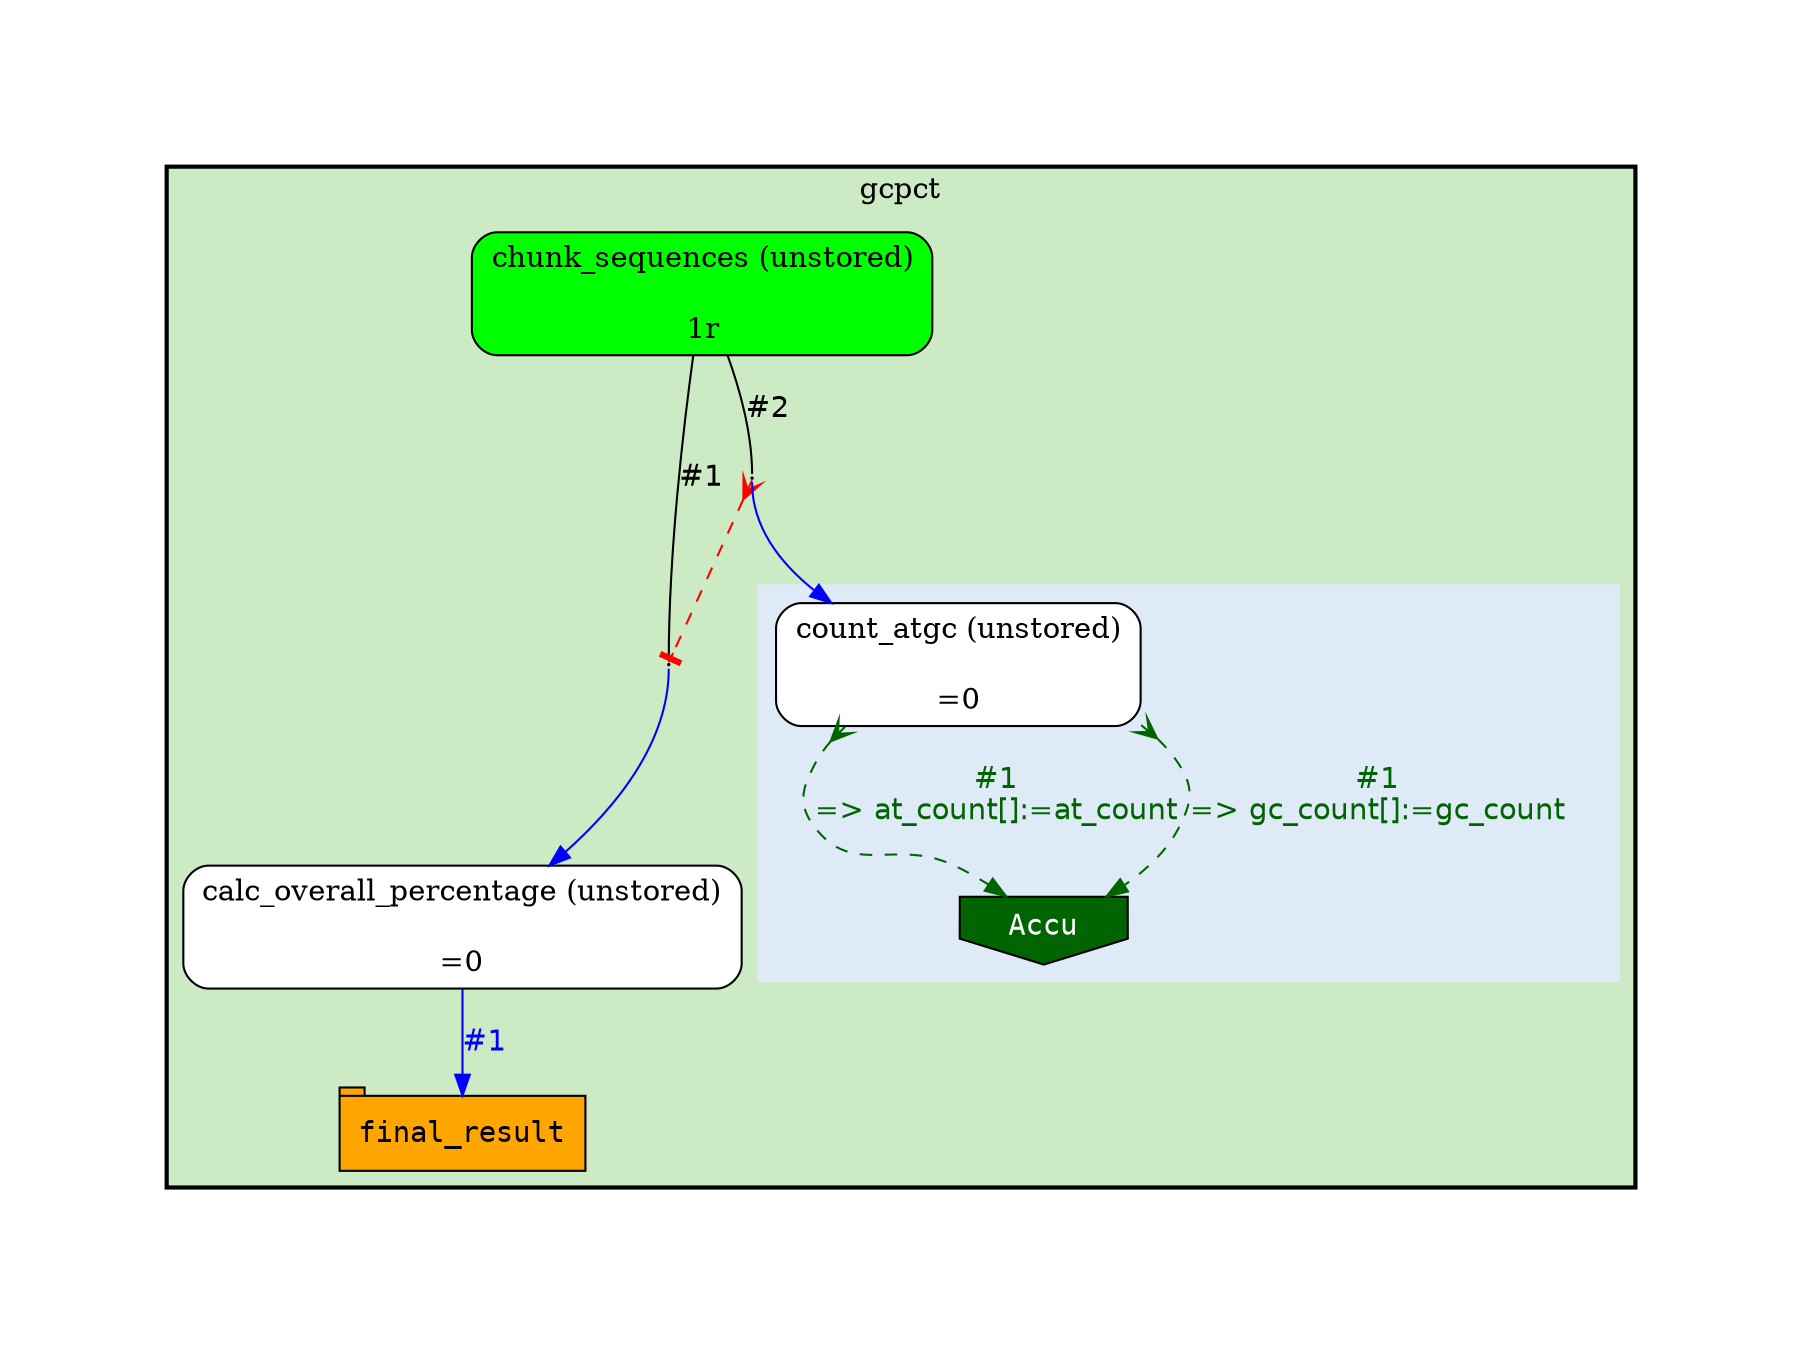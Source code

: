 digraph test {
	ratio="compress"; concentrate = "true"; name = "AnalysisWorkflow"; pad = "1.0";
	analysis_chunk_sequences [fillcolor="green", fontname="Times-Roman", label=<<table border="0" cellborder="0" cellspacing="0" cellpadding="1"><tr><td colspan="1">chunk_sequences (unstored)</td></tr><tr><td colspan="1"> </td></tr><tr><td bgcolor="green" width="100%">1r</td></tr></table>>, shape="Mrecord", style="filled"];
	dfr_p1_mp [fixedsize="1", height="0.01", label="dfr_p1_mp", shape="point", width="0.01"];
	analysis_calc_overall_percentage [fillcolor="white", fontname="Times-Roman", label=<<table border="0" cellborder="0" cellspacing="0" cellpadding="1"><tr><td colspan="1">calc_overall_percentage (unstored)</td></tr><tr><td colspan="1"> </td></tr><tr><td>=0</td></tr></table>>, shape="Mrecord", style="filled"];
	table_final_result [fillcolor="orange", fontcolor="black", fontname="Courier", label=<<table border="0" cellborder="0" cellspacing="0" cellpadding="1"><tr><td colspan="1">final_result</td></tr></table>>, shape="tab", style="filled"];
	dfr_p2_mp [fixedsize="1", height="0.01", label="dfr_p2_mp", shape="point", width="0.01"];
	analysis_count_atgc [fillcolor="white", fontname="Times-Roman", label=<<table border="0" cellborder="0" cellspacing="0" cellpadding="1"><tr><td colspan="1">count_atgc (unstored)</td></tr><tr><td colspan="1"> </td></tr><tr><td>=0</td></tr></table>>, shape="Mrecord", style="filled"];
	sink_dfr_p1_mp [fillcolor="darkgreen", fontcolor="white", fontname="Courier", label="Accu", shape="invhouse", style="filled"];
	analysis_calc_overall_percentage -> table_final_result [color="blue", fontcolor="blue", fontname="Helvetica", label="#1\n"];
	analysis_chunk_sequences -> dfr_p1_mp [arrowhead="none", color="black", fontcolor="black", fontname="Helvetica", headport="n", label="#1"];
	analysis_chunk_sequences -> dfr_p2_mp [arrowhead="none", color="black", fontcolor="black", fontname="Helvetica", headport="n", label="#2"];
	analysis_count_atgc -> sink_dfr_p1_mp [arrowtail="crow", color="darkgreen", dir="both", fontcolor="darkgreen", fontname="Helvetica", label="#1\n=> at_count[]:=at_count", style="dashed"];
	analysis_count_atgc -> sink_dfr_p1_mp [arrowtail="crow", color="darkgreen", dir="both", fontcolor="darkgreen", fontname="Helvetica", label="#1\n=> gc_count[]:=gc_count", style="dashed"];
	dfr_p1_mp -> analysis_calc_overall_percentage [color="blue", fontcolor="blue", fontname="Helvetica", label="\n", tailport="s"];
	dfr_p2_mp -> analysis_count_atgc [color="blue", fontcolor="blue", fontname="Helvetica", label="\n", tailport="s"];
	dfr_p2_mp -> dfr_p1_mp [arrowhead="tee", arrowtail="crow", color="red", dir="both", style="dashed"];

subgraph cluster_gcpct {
	label="gcpct";
	style="bold,filled";
	colorscheme=pastel19;
	fillcolor=3;
	analysis_calc_overall_percentage;
	analysis_chunk_sequences;
	subgraph cluster_cl_dfr_p1_mp {
		label="";
		style="filled";
		colorscheme=blues9;
		fillcolor=2;
		color=2;
		analysis_count_atgc;
		sink_dfr_p1_mp;
		sink_dfr_p1_mp;
	}
	dfr_p1_mp;
	dfr_p2_mp;
	table_final_result;
}
}
